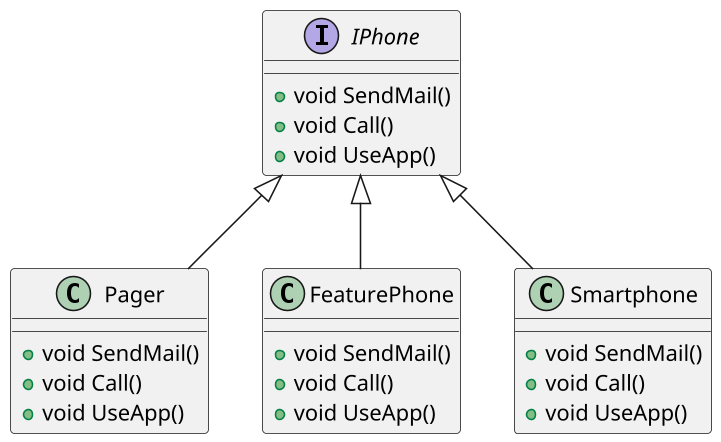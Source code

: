 @startuml
skinparam dpi 150

'電話インターフェース
interface IPhone {
	+void SendMail()
	+void Call()
	+void UseApp()
}

'ポケベルクラス
class Pager {
	+void SendMail()
	+void Call()
	+void UseApp()
}

'ガラケークラス
class FeaturePhone {
	+void SendMail()
	+void Call()
	+void UseApp()
}

'スマートフォンクラス
class Smartphone {
	+void SendMail()
	+void Call()
	+void UseApp()
}



' クラス間の関係
IPhone <|-- Pager
IPhone <|-- FeaturePhone
IPhone <|-- Smartphone
@enduml